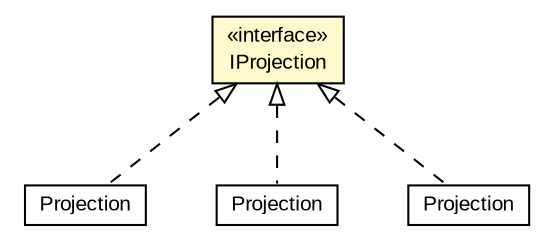 #!/usr/local/bin/dot
#
# Class diagram 
# Generated by UMLGraph version R5_6-24-gf6e263 (http://www.umlgraph.org/)
#

digraph G {
	edge [fontname="arial",fontsize=10,labelfontname="arial",labelfontsize=10];
	node [fontname="arial",fontsize=10,shape=plaintext];
	nodesep=0.25;
	ranksep=0.5;
	// org.osmdroid.api.IProjection
	c47999 [label=<<table title="org.osmdroid.api.IProjection" border="0" cellborder="1" cellspacing="0" cellpadding="2" port="p" bgcolor="lemonChiffon" href="./IProjection.html">
		<tr><td><table border="0" cellspacing="0" cellpadding="1">
<tr><td align="center" balign="center"> &#171;interface&#187; </td></tr>
<tr><td align="center" balign="center"> IProjection </td></tr>
		</table></td></tr>
		</table>>, URL="./IProjection.html", fontname="arial", fontcolor="black", fontsize=10.0];
	// org.osmdroid.views.Projection
	c48158 [label=<<table title="org.osmdroid.views.Projection" border="0" cellborder="1" cellspacing="0" cellpadding="2" port="p" href="../views/Projection.html">
		<tr><td><table border="0" cellspacing="0" cellpadding="1">
<tr><td align="center" balign="center"> Projection </td></tr>
		</table></td></tr>
		</table>>, URL="../views/Projection.html", fontname="arial", fontcolor="black", fontsize=10.0];
	// org.osmdroid.google.wrapper.Projection
	c48191 [label=<<table title="org.osmdroid.google.wrapper.Projection" border="0" cellborder="1" cellspacing="0" cellpadding="2" port="p" href="../google/wrapper/Projection.html">
		<tr><td><table border="0" cellspacing="0" cellpadding="1">
<tr><td align="center" balign="center"> Projection </td></tr>
		</table></td></tr>
		</table>>, URL="../google/wrapper/Projection.html", fontname="arial", fontcolor="black", fontsize=10.0];
	// org.osmdroid.google.wrapper.v2.Projection
	c48197 [label=<<table title="org.osmdroid.google.wrapper.v2.Projection" border="0" cellborder="1" cellspacing="0" cellpadding="2" port="p" href="../google/wrapper/v2/Projection.html">
		<tr><td><table border="0" cellspacing="0" cellpadding="1">
<tr><td align="center" balign="center"> Projection </td></tr>
		</table></td></tr>
		</table>>, URL="../google/wrapper/v2/Projection.html", fontname="arial", fontcolor="black", fontsize=10.0];
	//org.osmdroid.views.Projection implements org.osmdroid.api.IProjection
	c47999:p -> c48158:p [dir=back,arrowtail=empty,style=dashed];
	//org.osmdroid.google.wrapper.Projection implements org.osmdroid.api.IProjection
	c47999:p -> c48191:p [dir=back,arrowtail=empty,style=dashed];
	//org.osmdroid.google.wrapper.v2.Projection implements org.osmdroid.api.IProjection
	c47999:p -> c48197:p [dir=back,arrowtail=empty,style=dashed];
}

